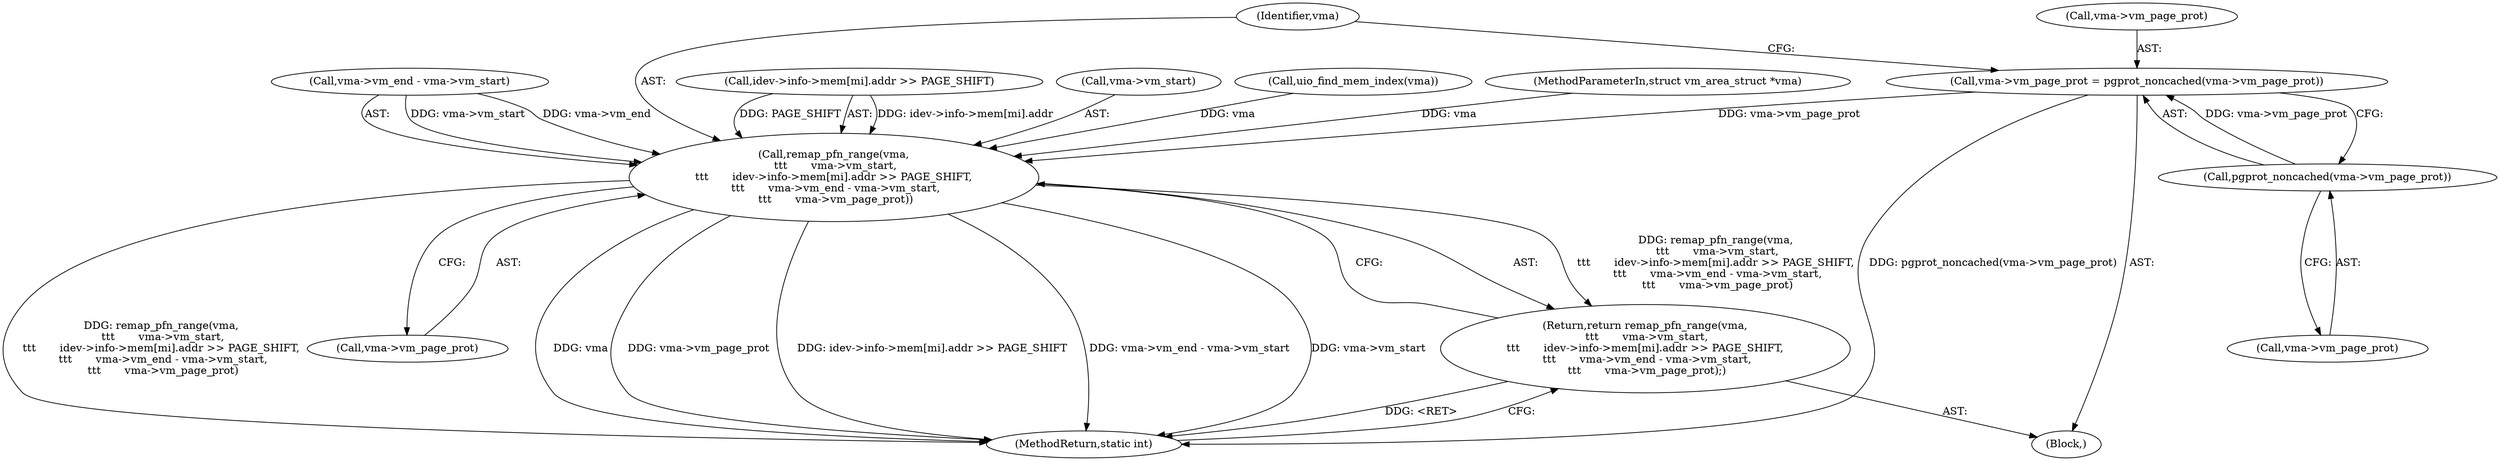 digraph "0_linux_7314e613d5ff9f0934f7a0f74ed7973b903315d1@pointer" {
"1000127" [label="(Call,vma->vm_page_prot = pgprot_noncached(vma->vm_page_prot))"];
"1000131" [label="(Call,pgprot_noncached(vma->vm_page_prot))"];
"1000136" [label="(Call,remap_pfn_range(vma,\n \t\t\t       vma->vm_start,\n\t\t\t       idev->info->mem[mi].addr >> PAGE_SHIFT,\n \t\t\t       vma->vm_end - vma->vm_start,\n \t\t\t       vma->vm_page_prot))"];
"1000135" [label="(Return,return remap_pfn_range(vma,\n \t\t\t       vma->vm_start,\n\t\t\t       idev->info->mem[mi].addr >> PAGE_SHIFT,\n \t\t\t       vma->vm_end - vma->vm_start,\n \t\t\t       vma->vm_page_prot);)"];
"1000128" [label="(Call,vma->vm_page_prot)"];
"1000162" [label="(MethodReturn,static int)"];
"1000131" [label="(Call,pgprot_noncached(vma->vm_page_prot))"];
"1000102" [label="(Block,)"];
"1000132" [label="(Call,vma->vm_page_prot)"];
"1000137" [label="(Identifier,vma)"];
"1000135" [label="(Return,return remap_pfn_range(vma,\n \t\t\t       vma->vm_start,\n\t\t\t       idev->info->mem[mi].addr >> PAGE_SHIFT,\n \t\t\t       vma->vm_end - vma->vm_start,\n \t\t\t       vma->vm_page_prot);)"];
"1000152" [label="(Call,vma->vm_end - vma->vm_start)"];
"1000159" [label="(Call,vma->vm_page_prot)"];
"1000112" [label="(Call,uio_find_mem_index(vma))"];
"1000101" [label="(MethodParameterIn,struct vm_area_struct *vma)"];
"1000127" [label="(Call,vma->vm_page_prot = pgprot_noncached(vma->vm_page_prot))"];
"1000141" [label="(Call,idev->info->mem[mi].addr >> PAGE_SHIFT)"];
"1000136" [label="(Call,remap_pfn_range(vma,\n \t\t\t       vma->vm_start,\n\t\t\t       idev->info->mem[mi].addr >> PAGE_SHIFT,\n \t\t\t       vma->vm_end - vma->vm_start,\n \t\t\t       vma->vm_page_prot))"];
"1000138" [label="(Call,vma->vm_start)"];
"1000127" -> "1000102"  [label="AST: "];
"1000127" -> "1000131"  [label="CFG: "];
"1000128" -> "1000127"  [label="AST: "];
"1000131" -> "1000127"  [label="AST: "];
"1000137" -> "1000127"  [label="CFG: "];
"1000127" -> "1000162"  [label="DDG: pgprot_noncached(vma->vm_page_prot)"];
"1000131" -> "1000127"  [label="DDG: vma->vm_page_prot"];
"1000127" -> "1000136"  [label="DDG: vma->vm_page_prot"];
"1000131" -> "1000132"  [label="CFG: "];
"1000132" -> "1000131"  [label="AST: "];
"1000136" -> "1000135"  [label="AST: "];
"1000136" -> "1000159"  [label="CFG: "];
"1000137" -> "1000136"  [label="AST: "];
"1000138" -> "1000136"  [label="AST: "];
"1000141" -> "1000136"  [label="AST: "];
"1000152" -> "1000136"  [label="AST: "];
"1000159" -> "1000136"  [label="AST: "];
"1000135" -> "1000136"  [label="CFG: "];
"1000136" -> "1000162"  [label="DDG: vma->vm_page_prot"];
"1000136" -> "1000162"  [label="DDG: idev->info->mem[mi].addr >> PAGE_SHIFT"];
"1000136" -> "1000162"  [label="DDG: vma->vm_end - vma->vm_start"];
"1000136" -> "1000162"  [label="DDG: vma->vm_start"];
"1000136" -> "1000162"  [label="DDG: remap_pfn_range(vma,\n \t\t\t       vma->vm_start,\n\t\t\t       idev->info->mem[mi].addr >> PAGE_SHIFT,\n \t\t\t       vma->vm_end - vma->vm_start,\n \t\t\t       vma->vm_page_prot)"];
"1000136" -> "1000162"  [label="DDG: vma"];
"1000136" -> "1000135"  [label="DDG: remap_pfn_range(vma,\n \t\t\t       vma->vm_start,\n\t\t\t       idev->info->mem[mi].addr >> PAGE_SHIFT,\n \t\t\t       vma->vm_end - vma->vm_start,\n \t\t\t       vma->vm_page_prot)"];
"1000112" -> "1000136"  [label="DDG: vma"];
"1000101" -> "1000136"  [label="DDG: vma"];
"1000152" -> "1000136"  [label="DDG: vma->vm_start"];
"1000152" -> "1000136"  [label="DDG: vma->vm_end"];
"1000141" -> "1000136"  [label="DDG: idev->info->mem[mi].addr"];
"1000141" -> "1000136"  [label="DDG: PAGE_SHIFT"];
"1000135" -> "1000102"  [label="AST: "];
"1000162" -> "1000135"  [label="CFG: "];
"1000135" -> "1000162"  [label="DDG: <RET>"];
}
